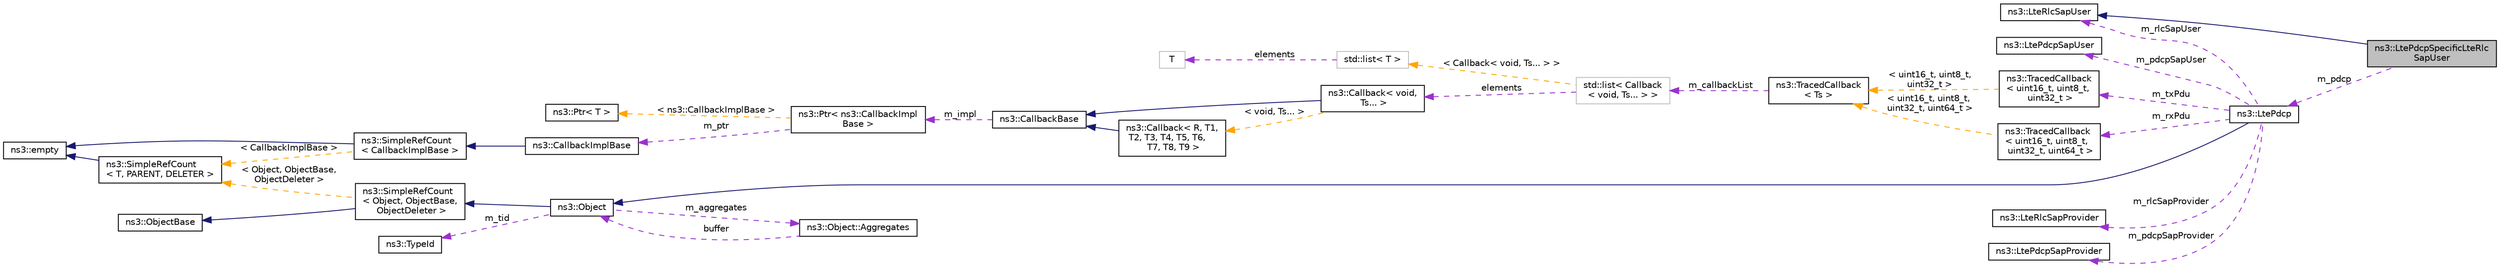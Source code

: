 digraph "ns3::LtePdcpSpecificLteRlcSapUser"
{
 // LATEX_PDF_SIZE
  edge [fontname="Helvetica",fontsize="10",labelfontname="Helvetica",labelfontsize="10"];
  node [fontname="Helvetica",fontsize="10",shape=record];
  rankdir="LR";
  Node1 [label="ns3::LtePdcpSpecificLteRlc\lSapUser",height=0.2,width=0.4,color="black", fillcolor="grey75", style="filled", fontcolor="black",tooltip="LtePdcpSpecificLteRlcSapUser class."];
  Node2 -> Node1 [dir="back",color="midnightblue",fontsize="10",style="solid",fontname="Helvetica"];
  Node2 [label="ns3::LteRlcSapUser",height=0.2,width=0.4,color="black", fillcolor="white", style="filled",URL="$classns3_1_1_lte_rlc_sap_user.html",tooltip="Service Access Point (SAP) offered by the UM-RLC and AM-RLC entities to the PDCP entity See 3GPP 36...."];
  Node3 -> Node1 [dir="back",color="darkorchid3",fontsize="10",style="dashed",label=" m_pdcp" ,fontname="Helvetica"];
  Node3 [label="ns3::LtePdcp",height=0.2,width=0.4,color="black", fillcolor="white", style="filled",URL="$classns3_1_1_lte_pdcp.html",tooltip="LTE PDCP entity, see 3GPP TS 36.323."];
  Node4 -> Node3 [dir="back",color="midnightblue",fontsize="10",style="solid",fontname="Helvetica"];
  Node4 [label="ns3::Object",height=0.2,width=0.4,color="black", fillcolor="white", style="filled",URL="$classns3_1_1_object.html",tooltip="A base class which provides memory management and object aggregation."];
  Node5 -> Node4 [dir="back",color="midnightblue",fontsize="10",style="solid",fontname="Helvetica"];
  Node5 [label="ns3::SimpleRefCount\l\< Object, ObjectBase,\l ObjectDeleter \>",height=0.2,width=0.4,color="black", fillcolor="white", style="filled",URL="$classns3_1_1_simple_ref_count.html",tooltip=" "];
  Node6 -> Node5 [dir="back",color="midnightblue",fontsize="10",style="solid",fontname="Helvetica"];
  Node6 [label="ns3::ObjectBase",height=0.2,width=0.4,color="black", fillcolor="white", style="filled",URL="$classns3_1_1_object_base.html",tooltip="Anchor the ns-3 type and attribute system."];
  Node7 -> Node5 [dir="back",color="orange",fontsize="10",style="dashed",label=" \< Object, ObjectBase,\l ObjectDeleter \>" ,fontname="Helvetica"];
  Node7 [label="ns3::SimpleRefCount\l\< T, PARENT, DELETER \>",height=0.2,width=0.4,color="black", fillcolor="white", style="filled",URL="$classns3_1_1_simple_ref_count.html",tooltip="A template-based reference counting class."];
  Node8 -> Node7 [dir="back",color="midnightblue",fontsize="10",style="solid",fontname="Helvetica"];
  Node8 [label="ns3::empty",height=0.2,width=0.4,color="black", fillcolor="white", style="filled",URL="$classns3_1_1empty.html",tooltip="make Callback use a separate empty type"];
  Node9 -> Node4 [dir="back",color="darkorchid3",fontsize="10",style="dashed",label=" m_tid" ,fontname="Helvetica"];
  Node9 [label="ns3::TypeId",height=0.2,width=0.4,color="black", fillcolor="white", style="filled",URL="$classns3_1_1_type_id.html",tooltip="a unique identifier for an interface."];
  Node10 -> Node4 [dir="back",color="darkorchid3",fontsize="10",style="dashed",label=" m_aggregates" ,fontname="Helvetica"];
  Node10 [label="ns3::Object::Aggregates",height=0.2,width=0.4,color="black", fillcolor="white", style="filled",URL="$structns3_1_1_object_1_1_aggregates.html",tooltip="The list of Objects aggregated to this one."];
  Node4 -> Node10 [dir="back",color="darkorchid3",fontsize="10",style="dashed",label=" buffer" ,fontname="Helvetica"];
  Node11 -> Node3 [dir="back",color="darkorchid3",fontsize="10",style="dashed",label=" m_rlcSapProvider" ,fontname="Helvetica"];
  Node11 [label="ns3::LteRlcSapProvider",height=0.2,width=0.4,color="black", fillcolor="white", style="filled",URL="$classns3_1_1_lte_rlc_sap_provider.html",tooltip="Service Access Point (SAP) offered by the UM-RLC and AM-RLC entities to the PDCP entity See 3GPP 36...."];
  Node12 -> Node3 [dir="back",color="darkorchid3",fontsize="10",style="dashed",label=" m_rxPdu" ,fontname="Helvetica"];
  Node12 [label="ns3::TracedCallback\l\< uint16_t, uint8_t,\l uint32_t, uint64_t \>",height=0.2,width=0.4,color="black", fillcolor="white", style="filled",URL="$classns3_1_1_traced_callback.html",tooltip=" "];
  Node13 -> Node12 [dir="back",color="orange",fontsize="10",style="dashed",label=" \< uint16_t, uint8_t,\l uint32_t, uint64_t \>" ,fontname="Helvetica"];
  Node13 [label="ns3::TracedCallback\l\< Ts \>",height=0.2,width=0.4,color="black", fillcolor="white", style="filled",URL="$classns3_1_1_traced_callback.html",tooltip="Forward calls to a chain of Callback."];
  Node14 -> Node13 [dir="back",color="darkorchid3",fontsize="10",style="dashed",label=" m_callbackList" ,fontname="Helvetica"];
  Node14 [label="std::list\< Callback\l\< void, Ts... \> \>",height=0.2,width=0.4,color="grey75", fillcolor="white", style="filled",tooltip=" "];
  Node15 -> Node14 [dir="back",color="darkorchid3",fontsize="10",style="dashed",label=" elements" ,fontname="Helvetica"];
  Node15 [label="ns3::Callback\< void,\l Ts... \>",height=0.2,width=0.4,color="black", fillcolor="white", style="filled",URL="$classns3_1_1_callback.html",tooltip=" "];
  Node16 -> Node15 [dir="back",color="midnightblue",fontsize="10",style="solid",fontname="Helvetica"];
  Node16 [label="ns3::CallbackBase",height=0.2,width=0.4,color="black", fillcolor="white", style="filled",URL="$classns3_1_1_callback_base.html",tooltip="Base class for Callback class."];
  Node17 -> Node16 [dir="back",color="darkorchid3",fontsize="10",style="dashed",label=" m_impl" ,fontname="Helvetica"];
  Node17 [label="ns3::Ptr\< ns3::CallbackImpl\lBase \>",height=0.2,width=0.4,color="black", fillcolor="white", style="filled",URL="$classns3_1_1_ptr.html",tooltip=" "];
  Node18 -> Node17 [dir="back",color="darkorchid3",fontsize="10",style="dashed",label=" m_ptr" ,fontname="Helvetica"];
  Node18 [label="ns3::CallbackImplBase",height=0.2,width=0.4,color="black", fillcolor="white", style="filled",URL="$classns3_1_1_callback_impl_base.html",tooltip="Abstract base class for CallbackImpl Provides reference counting and equality test."];
  Node19 -> Node18 [dir="back",color="midnightblue",fontsize="10",style="solid",fontname="Helvetica"];
  Node19 [label="ns3::SimpleRefCount\l\< CallbackImplBase \>",height=0.2,width=0.4,color="black", fillcolor="white", style="filled",URL="$classns3_1_1_simple_ref_count.html",tooltip=" "];
  Node8 -> Node19 [dir="back",color="midnightblue",fontsize="10",style="solid",fontname="Helvetica"];
  Node7 -> Node19 [dir="back",color="orange",fontsize="10",style="dashed",label=" \< CallbackImplBase \>" ,fontname="Helvetica"];
  Node20 -> Node17 [dir="back",color="orange",fontsize="10",style="dashed",label=" \< ns3::CallbackImplBase \>" ,fontname="Helvetica"];
  Node20 [label="ns3::Ptr\< T \>",height=0.2,width=0.4,color="black", fillcolor="white", style="filled",URL="$classns3_1_1_ptr.html",tooltip="Smart pointer class similar to boost::intrusive_ptr."];
  Node21 -> Node15 [dir="back",color="orange",fontsize="10",style="dashed",label=" \< void, Ts... \>" ,fontname="Helvetica"];
  Node21 [label="ns3::Callback\< R, T1,\l T2, T3, T4, T5, T6,\l T7, T8, T9 \>",height=0.2,width=0.4,color="black", fillcolor="white", style="filled",URL="$classns3_1_1_callback.html",tooltip="Callback template class."];
  Node16 -> Node21 [dir="back",color="midnightblue",fontsize="10",style="solid",fontname="Helvetica"];
  Node22 -> Node14 [dir="back",color="orange",fontsize="10",style="dashed",label=" \< Callback\< void, Ts... \> \>" ,fontname="Helvetica"];
  Node22 [label="std::list\< T \>",height=0.2,width=0.4,color="grey75", fillcolor="white", style="filled",tooltip=" "];
  Node23 -> Node22 [dir="back",color="darkorchid3",fontsize="10",style="dashed",label=" elements" ,fontname="Helvetica"];
  Node23 [label="T",height=0.2,width=0.4,color="grey75", fillcolor="white", style="filled",tooltip=" "];
  Node2 -> Node3 [dir="back",color="darkorchid3",fontsize="10",style="dashed",label=" m_rlcSapUser" ,fontname="Helvetica"];
  Node24 -> Node3 [dir="back",color="darkorchid3",fontsize="10",style="dashed",label=" m_pdcpSapProvider" ,fontname="Helvetica"];
  Node24 [label="ns3::LtePdcpSapProvider",height=0.2,width=0.4,color="black", fillcolor="white", style="filled",URL="$classns3_1_1_lte_pdcp_sap_provider.html",tooltip="Service Access Point (SAP) offered by the PDCP entity to the RRC entity See 3GPP 36...."];
  Node25 -> Node3 [dir="back",color="darkorchid3",fontsize="10",style="dashed",label=" m_txPdu" ,fontname="Helvetica"];
  Node25 [label="ns3::TracedCallback\l\< uint16_t, uint8_t,\l uint32_t \>",height=0.2,width=0.4,color="black", fillcolor="white", style="filled",URL="$classns3_1_1_traced_callback.html",tooltip=" "];
  Node13 -> Node25 [dir="back",color="orange",fontsize="10",style="dashed",label=" \< uint16_t, uint8_t,\l uint32_t \>" ,fontname="Helvetica"];
  Node26 -> Node3 [dir="back",color="darkorchid3",fontsize="10",style="dashed",label=" m_pdcpSapUser" ,fontname="Helvetica"];
  Node26 [label="ns3::LtePdcpSapUser",height=0.2,width=0.4,color="black", fillcolor="white", style="filled",URL="$classns3_1_1_lte_pdcp_sap_user.html",tooltip="Service Access Point (SAP) offered by the PDCP entity to the RRC entity See 3GPP 36...."];
}

